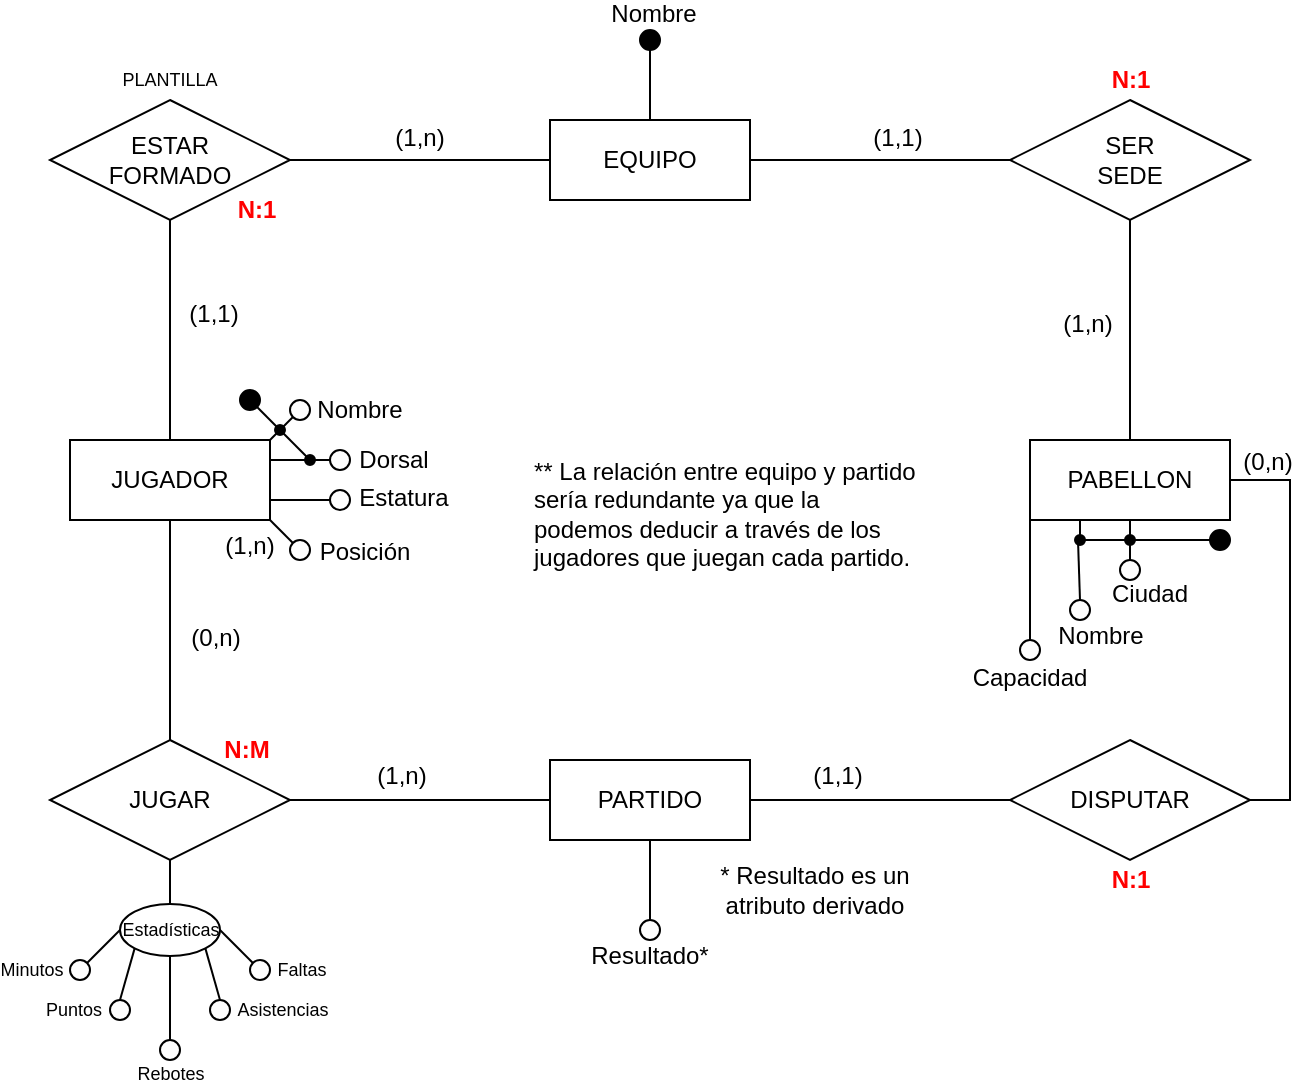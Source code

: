 <mxfile version="24.7.17" pages="2">
  <diagram id="IRjS_Mum45-Qn78JHkpE" name="DIAGRAMA E-R">
    <mxGraphModel dx="794" dy="564" grid="1" gridSize="10" guides="1" tooltips="1" connect="1" arrows="1" fold="1" page="1" pageScale="1" pageWidth="827" pageHeight="1169" math="0" shadow="0">
      <root>
        <mxCell id="0" />
        <mxCell id="1" parent="0" />
        <mxCell id="WYHpssryrQ3IrEPbrYLd-12" style="edgeStyle=orthogonalEdgeStyle;rounded=0;orthogonalLoop=1;jettySize=auto;html=1;exitX=0.5;exitY=1;exitDx=0;exitDy=0;entryX=0.5;entryY=0;entryDx=0;entryDy=0;endArrow=none;endFill=0;" parent="1" source="WYHpssryrQ3IrEPbrYLd-1" target="WYHpssryrQ3IrEPbrYLd-7" edge="1">
          <mxGeometry relative="1" as="geometry" />
        </mxCell>
        <mxCell id="WYHpssryrQ3IrEPbrYLd-43" style="rounded=0;orthogonalLoop=1;jettySize=auto;html=1;exitX=1;exitY=0;exitDx=0;exitDy=0;entryX=0;entryY=1;entryDx=0;entryDy=0;endArrow=none;endFill=0;" parent="1" source="WYHpssryrQ3IrEPbrYLd-1" target="WYHpssryrQ3IrEPbrYLd-41" edge="1">
          <mxGeometry relative="1" as="geometry" />
        </mxCell>
        <mxCell id="WYHpssryrQ3IrEPbrYLd-44" style="edgeStyle=none;rounded=0;orthogonalLoop=1;jettySize=auto;html=1;exitX=1;exitY=1;exitDx=0;exitDy=0;entryX=0;entryY=0;entryDx=0;entryDy=0;endArrow=none;endFill=0;" parent="1" source="WYHpssryrQ3IrEPbrYLd-1" target="WYHpssryrQ3IrEPbrYLd-42" edge="1">
          <mxGeometry relative="1" as="geometry" />
        </mxCell>
        <mxCell id="WYHpssryrQ3IrEPbrYLd-45" style="edgeStyle=none;rounded=0;orthogonalLoop=1;jettySize=auto;html=1;exitX=1;exitY=0.25;exitDx=0;exitDy=0;entryX=0;entryY=0.5;entryDx=0;entryDy=0;endArrow=none;endFill=0;" parent="1" source="WYHpssryrQ3IrEPbrYLd-1" target="WYHpssryrQ3IrEPbrYLd-39" edge="1">
          <mxGeometry relative="1" as="geometry" />
        </mxCell>
        <mxCell id="WYHpssryrQ3IrEPbrYLd-46" style="edgeStyle=none;rounded=0;orthogonalLoop=1;jettySize=auto;html=1;exitX=1;exitY=0.75;exitDx=0;exitDy=0;entryX=0;entryY=0.5;entryDx=0;entryDy=0;endArrow=none;endFill=0;" parent="1" source="WYHpssryrQ3IrEPbrYLd-1" target="WYHpssryrQ3IrEPbrYLd-40" edge="1">
          <mxGeometry relative="1" as="geometry" />
        </mxCell>
        <mxCell id="WYHpssryrQ3IrEPbrYLd-1" value="JUGADOR" style="whiteSpace=wrap;html=1;align=center;" parent="1" vertex="1">
          <mxGeometry x="120" y="360" width="100" height="40" as="geometry" />
        </mxCell>
        <mxCell id="WYHpssryrQ3IrEPbrYLd-9" style="edgeStyle=orthogonalEdgeStyle;rounded=0;orthogonalLoop=1;jettySize=auto;html=1;exitX=1;exitY=0.5;exitDx=0;exitDy=0;entryX=0;entryY=0.5;entryDx=0;entryDy=0;endArrow=none;endFill=0;" parent="1" source="WYHpssryrQ3IrEPbrYLd-2" target="WYHpssryrQ3IrEPbrYLd-5" edge="1">
          <mxGeometry relative="1" as="geometry" />
        </mxCell>
        <mxCell id="WYHpssryrQ3IrEPbrYLd-21" style="rounded=0;orthogonalLoop=1;jettySize=auto;html=1;exitX=0.5;exitY=0;exitDx=0;exitDy=0;entryX=0.5;entryY=1;entryDx=0;entryDy=0;endArrow=none;endFill=0;" parent="1" source="WYHpssryrQ3IrEPbrYLd-2" target="WYHpssryrQ3IrEPbrYLd-20" edge="1">
          <mxGeometry relative="1" as="geometry" />
        </mxCell>
        <mxCell id="WYHpssryrQ3IrEPbrYLd-2" value="EQUIPO" style="whiteSpace=wrap;html=1;align=center;" parent="1" vertex="1">
          <mxGeometry x="360" y="200" width="100" height="40" as="geometry" />
        </mxCell>
        <mxCell id="WYHpssryrQ3IrEPbrYLd-24" style="edgeStyle=orthogonalEdgeStyle;rounded=0;orthogonalLoop=1;jettySize=auto;html=1;exitX=0;exitY=1;exitDx=0;exitDy=0;entryX=0.5;entryY=0;entryDx=0;entryDy=0;endArrow=none;endFill=0;" parent="1" source="WYHpssryrQ3IrEPbrYLd-3" target="WYHpssryrQ3IrEPbrYLd-23" edge="1">
          <mxGeometry relative="1" as="geometry" />
        </mxCell>
        <mxCell id="WYHpssryrQ3IrEPbrYLd-27" style="edgeStyle=orthogonalEdgeStyle;rounded=0;orthogonalLoop=1;jettySize=auto;html=1;exitX=0.25;exitY=1;exitDx=0;exitDy=0;entryX=0.5;entryY=0;entryDx=0;entryDy=0;endArrow=none;endFill=0;startArrow=none;" parent="1" source="WYHpssryrQ3IrEPbrYLd-35" target="WYHpssryrQ3IrEPbrYLd-26" edge="1">
          <mxGeometry relative="1" as="geometry" />
        </mxCell>
        <mxCell id="WYHpssryrQ3IrEPbrYLd-29" style="edgeStyle=orthogonalEdgeStyle;rounded=0;orthogonalLoop=1;jettySize=auto;html=1;exitX=0.5;exitY=1;exitDx=0;exitDy=0;entryX=0.5;entryY=0;entryDx=0;entryDy=0;endArrow=none;endFill=0;" parent="1" source="WYHpssryrQ3IrEPbrYLd-3" target="WYHpssryrQ3IrEPbrYLd-28" edge="1">
          <mxGeometry relative="1" as="geometry" />
        </mxCell>
        <mxCell id="WYHpssryrQ3IrEPbrYLd-3" value="PABELLON" style="whiteSpace=wrap;html=1;align=center;" parent="1" vertex="1">
          <mxGeometry x="600" y="360" width="100" height="40" as="geometry" />
        </mxCell>
        <mxCell id="WYHpssryrQ3IrEPbrYLd-59" style="edgeStyle=none;rounded=0;orthogonalLoop=1;jettySize=auto;html=1;exitX=0.5;exitY=1;exitDx=0;exitDy=0;entryX=0.5;entryY=0;entryDx=0;entryDy=0;endArrow=none;endFill=0;" parent="1" source="WYHpssryrQ3IrEPbrYLd-4" target="WYHpssryrQ3IrEPbrYLd-57" edge="1">
          <mxGeometry relative="1" as="geometry" />
        </mxCell>
        <mxCell id="Fvk5Qw4wSfaVSMRYr25U-2" style="edgeStyle=orthogonalEdgeStyle;rounded=0;orthogonalLoop=1;jettySize=auto;html=1;exitX=1;exitY=0.5;exitDx=0;exitDy=0;entryX=0;entryY=0.5;entryDx=0;entryDy=0;endArrow=none;endFill=0;" edge="1" parent="1" source="WYHpssryrQ3IrEPbrYLd-4" target="Fvk5Qw4wSfaVSMRYr25U-1">
          <mxGeometry relative="1" as="geometry" />
        </mxCell>
        <mxCell id="WYHpssryrQ3IrEPbrYLd-4" value="PARTIDO" style="whiteSpace=wrap;html=1;align=center;" parent="1" vertex="1">
          <mxGeometry x="360" y="520" width="100" height="40" as="geometry" />
        </mxCell>
        <mxCell id="WYHpssryrQ3IrEPbrYLd-10" style="edgeStyle=orthogonalEdgeStyle;rounded=0;orthogonalLoop=1;jettySize=auto;html=1;exitX=0.5;exitY=1;exitDx=0;exitDy=0;entryX=0.5;entryY=0;entryDx=0;entryDy=0;endArrow=none;endFill=0;" parent="1" source="WYHpssryrQ3IrEPbrYLd-5" target="WYHpssryrQ3IrEPbrYLd-3" edge="1">
          <mxGeometry relative="1" as="geometry" />
        </mxCell>
        <mxCell id="WYHpssryrQ3IrEPbrYLd-5" value="SER&lt;br&gt;SEDE" style="shape=rhombus;perimeter=rhombusPerimeter;whiteSpace=wrap;html=1;align=center;" parent="1" vertex="1">
          <mxGeometry x="590" y="190" width="120" height="60" as="geometry" />
        </mxCell>
        <mxCell id="WYHpssryrQ3IrEPbrYLd-8" style="edgeStyle=orthogonalEdgeStyle;rounded=0;orthogonalLoop=1;jettySize=auto;html=1;exitX=1;exitY=0.5;exitDx=0;exitDy=0;entryX=0;entryY=0.5;entryDx=0;entryDy=0;endArrow=none;endFill=0;" parent="1" source="WYHpssryrQ3IrEPbrYLd-6" target="WYHpssryrQ3IrEPbrYLd-2" edge="1">
          <mxGeometry relative="1" as="geometry" />
        </mxCell>
        <mxCell id="WYHpssryrQ3IrEPbrYLd-11" style="edgeStyle=orthogonalEdgeStyle;rounded=0;orthogonalLoop=1;jettySize=auto;html=1;exitX=0.5;exitY=1;exitDx=0;exitDy=0;entryX=0.5;entryY=0;entryDx=0;entryDy=0;endArrow=none;endFill=0;" parent="1" source="WYHpssryrQ3IrEPbrYLd-6" target="WYHpssryrQ3IrEPbrYLd-1" edge="1">
          <mxGeometry relative="1" as="geometry" />
        </mxCell>
        <mxCell id="WYHpssryrQ3IrEPbrYLd-6" value="ESTAR&lt;br&gt;FORMADO" style="shape=rhombus;perimeter=rhombusPerimeter;whiteSpace=wrap;html=1;align=center;" parent="1" vertex="1">
          <mxGeometry x="110" y="190" width="120" height="60" as="geometry" />
        </mxCell>
        <mxCell id="WYHpssryrQ3IrEPbrYLd-13" style="edgeStyle=orthogonalEdgeStyle;rounded=0;orthogonalLoop=1;jettySize=auto;html=1;exitX=1;exitY=0.5;exitDx=0;exitDy=0;entryX=0;entryY=0.5;entryDx=0;entryDy=0;endArrow=none;endFill=0;" parent="1" source="WYHpssryrQ3IrEPbrYLd-7" target="WYHpssryrQ3IrEPbrYLd-4" edge="1">
          <mxGeometry relative="1" as="geometry" />
        </mxCell>
        <mxCell id="WYHpssryrQ3IrEPbrYLd-63" style="edgeStyle=none;rounded=0;orthogonalLoop=1;jettySize=auto;html=1;exitX=0.5;exitY=1;exitDx=0;exitDy=0;entryX=0.5;entryY=0;entryDx=0;entryDy=0;fontSize=9;endArrow=none;endFill=0;" parent="1" source="WYHpssryrQ3IrEPbrYLd-7" target="WYHpssryrQ3IrEPbrYLd-61" edge="1">
          <mxGeometry relative="1" as="geometry" />
        </mxCell>
        <mxCell id="WYHpssryrQ3IrEPbrYLd-7" value="JUGAR" style="shape=rhombus;perimeter=rhombusPerimeter;whiteSpace=wrap;html=1;align=center;" parent="1" vertex="1">
          <mxGeometry x="110" y="510" width="120" height="60" as="geometry" />
        </mxCell>
        <mxCell id="WYHpssryrQ3IrEPbrYLd-14" value="(1,n)" style="text;html=1;strokeColor=none;fillColor=none;align=center;verticalAlign=middle;whiteSpace=wrap;rounded=0;" parent="1" vertex="1">
          <mxGeometry x="614" y="297" width="30" height="10" as="geometry" />
        </mxCell>
        <mxCell id="WYHpssryrQ3IrEPbrYLd-15" value="(1,1)" style="text;html=1;strokeColor=none;fillColor=none;align=center;verticalAlign=middle;whiteSpace=wrap;rounded=0;" parent="1" vertex="1">
          <mxGeometry x="519" y="204" width="30" height="10" as="geometry" />
        </mxCell>
        <mxCell id="WYHpssryrQ3IrEPbrYLd-16" value="(1,n)" style="text;html=1;strokeColor=none;fillColor=none;align=center;verticalAlign=middle;whiteSpace=wrap;rounded=0;" parent="1" vertex="1">
          <mxGeometry x="280" y="204" width="30" height="10" as="geometry" />
        </mxCell>
        <mxCell id="WYHpssryrQ3IrEPbrYLd-17" value="(1,1)" style="text;html=1;strokeColor=none;fillColor=none;align=center;verticalAlign=middle;whiteSpace=wrap;rounded=0;" parent="1" vertex="1">
          <mxGeometry x="177" y="292" width="30" height="10" as="geometry" />
        </mxCell>
        <mxCell id="WYHpssryrQ3IrEPbrYLd-18" value="(0,n)" style="text;html=1;strokeColor=none;fillColor=none;align=center;verticalAlign=middle;whiteSpace=wrap;rounded=0;" parent="1" vertex="1">
          <mxGeometry x="178" y="454" width="30" height="10" as="geometry" />
        </mxCell>
        <mxCell id="WYHpssryrQ3IrEPbrYLd-19" value="(1,n)" style="text;html=1;strokeColor=none;fillColor=none;align=center;verticalAlign=middle;whiteSpace=wrap;rounded=0;" parent="1" vertex="1">
          <mxGeometry x="271" y="523" width="30" height="10" as="geometry" />
        </mxCell>
        <mxCell id="WYHpssryrQ3IrEPbrYLd-20" value="" style="ellipse;whiteSpace=wrap;html=1;aspect=fixed;fillColor=#000000;" parent="1" vertex="1">
          <mxGeometry x="405" y="155" width="10" height="10" as="geometry" />
        </mxCell>
        <mxCell id="WYHpssryrQ3IrEPbrYLd-22" value="Nombre" style="text;html=1;strokeColor=none;fillColor=none;align=center;verticalAlign=middle;whiteSpace=wrap;rounded=0;" parent="1" vertex="1">
          <mxGeometry x="387" y="142" width="50" height="10" as="geometry" />
        </mxCell>
        <mxCell id="WYHpssryrQ3IrEPbrYLd-23" value="" style="ellipse;whiteSpace=wrap;html=1;aspect=fixed;" parent="1" vertex="1">
          <mxGeometry x="595" y="460" width="10" height="10" as="geometry" />
        </mxCell>
        <mxCell id="WYHpssryrQ3IrEPbrYLd-25" value="Capacidad" style="text;html=1;strokeColor=none;fillColor=none;align=center;verticalAlign=middle;whiteSpace=wrap;rounded=0;" parent="1" vertex="1">
          <mxGeometry x="570" y="474" width="60" height="10" as="geometry" />
        </mxCell>
        <mxCell id="WYHpssryrQ3IrEPbrYLd-26" value="" style="ellipse;whiteSpace=wrap;html=1;aspect=fixed;" parent="1" vertex="1">
          <mxGeometry x="620" y="440" width="10" height="10" as="geometry" />
        </mxCell>
        <mxCell id="WYHpssryrQ3IrEPbrYLd-28" value="" style="ellipse;whiteSpace=wrap;html=1;aspect=fixed;" parent="1" vertex="1">
          <mxGeometry x="645" y="420" width="10" height="10" as="geometry" />
        </mxCell>
        <mxCell id="WYHpssryrQ3IrEPbrYLd-30" value="Nombre" style="text;html=1;strokeColor=none;fillColor=none;align=center;verticalAlign=middle;whiteSpace=wrap;rounded=0;" parent="1" vertex="1">
          <mxGeometry x="613" y="450" width="45" height="16" as="geometry" />
        </mxCell>
        <mxCell id="WYHpssryrQ3IrEPbrYLd-31" value="Ciudad" style="text;html=1;strokeColor=none;fillColor=none;align=center;verticalAlign=middle;whiteSpace=wrap;rounded=0;" parent="1" vertex="1">
          <mxGeometry x="640" y="432" width="40" height="10" as="geometry" />
        </mxCell>
        <mxCell id="WYHpssryrQ3IrEPbrYLd-34" style="edgeStyle=orthogonalEdgeStyle;rounded=0;orthogonalLoop=1;jettySize=auto;html=1;exitX=0;exitY=0.5;exitDx=0;exitDy=0;endArrow=none;endFill=0;startArrow=none;" parent="1" source="WYHpssryrQ3IrEPbrYLd-37" edge="1">
          <mxGeometry relative="1" as="geometry">
            <mxPoint x="625.087" y="410" as="targetPoint" />
          </mxGeometry>
        </mxCell>
        <mxCell id="WYHpssryrQ3IrEPbrYLd-32" value="" style="ellipse;whiteSpace=wrap;html=1;aspect=fixed;fillColor=#000000;" parent="1" vertex="1">
          <mxGeometry x="690" y="405" width="10" height="10" as="geometry" />
        </mxCell>
        <mxCell id="WYHpssryrQ3IrEPbrYLd-35" value="" style="ellipse;whiteSpace=wrap;html=1;aspect=fixed;fillColor=#000000;" parent="1" vertex="1">
          <mxGeometry x="622.5" y="407.5" width="5" height="5" as="geometry" />
        </mxCell>
        <mxCell id="WYHpssryrQ3IrEPbrYLd-36" value="" style="edgeStyle=orthogonalEdgeStyle;rounded=0;orthogonalLoop=1;jettySize=auto;html=1;exitX=0.25;exitY=1;exitDx=0;exitDy=0;entryX=0.5;entryY=0;entryDx=0;entryDy=0;endArrow=none;endFill=0;" parent="1" source="WYHpssryrQ3IrEPbrYLd-3" target="WYHpssryrQ3IrEPbrYLd-35" edge="1">
          <mxGeometry relative="1" as="geometry">
            <mxPoint x="625" y="400" as="sourcePoint" />
            <mxPoint x="625" y="440" as="targetPoint" />
          </mxGeometry>
        </mxCell>
        <mxCell id="WYHpssryrQ3IrEPbrYLd-37" value="" style="ellipse;whiteSpace=wrap;html=1;aspect=fixed;fillColor=#000000;" parent="1" vertex="1">
          <mxGeometry x="647.5" y="407.5" width="5" height="5" as="geometry" />
        </mxCell>
        <mxCell id="WYHpssryrQ3IrEPbrYLd-38" value="" style="edgeStyle=orthogonalEdgeStyle;rounded=0;orthogonalLoop=1;jettySize=auto;html=1;exitX=0;exitY=0.5;exitDx=0;exitDy=0;endArrow=none;endFill=0;" parent="1" source="WYHpssryrQ3IrEPbrYLd-32" target="WYHpssryrQ3IrEPbrYLd-37" edge="1">
          <mxGeometry relative="1" as="geometry">
            <mxPoint x="625.087" y="410" as="targetPoint" />
            <mxPoint x="690.0" y="410" as="sourcePoint" />
          </mxGeometry>
        </mxCell>
        <mxCell id="WYHpssryrQ3IrEPbrYLd-39" value="" style="ellipse;whiteSpace=wrap;html=1;aspect=fixed;" parent="1" vertex="1">
          <mxGeometry x="250" y="365" width="10" height="10" as="geometry" />
        </mxCell>
        <mxCell id="WYHpssryrQ3IrEPbrYLd-40" value="" style="ellipse;whiteSpace=wrap;html=1;aspect=fixed;" parent="1" vertex="1">
          <mxGeometry x="250" y="385" width="10" height="10" as="geometry" />
        </mxCell>
        <mxCell id="WYHpssryrQ3IrEPbrYLd-41" value="" style="ellipse;whiteSpace=wrap;html=1;aspect=fixed;" parent="1" vertex="1">
          <mxGeometry x="230" y="340" width="10" height="10" as="geometry" />
        </mxCell>
        <mxCell id="WYHpssryrQ3IrEPbrYLd-42" value="" style="ellipse;whiteSpace=wrap;html=1;aspect=fixed;" parent="1" vertex="1">
          <mxGeometry x="230" y="410" width="10" height="10" as="geometry" />
        </mxCell>
        <mxCell id="WYHpssryrQ3IrEPbrYLd-47" value="Nombre" style="text;html=1;strokeColor=none;fillColor=none;align=center;verticalAlign=middle;whiteSpace=wrap;rounded=0;" parent="1" vertex="1">
          <mxGeometry x="240" y="340" width="50" height="10" as="geometry" />
        </mxCell>
        <mxCell id="WYHpssryrQ3IrEPbrYLd-48" value="Dorsal" style="text;html=1;strokeColor=none;fillColor=none;align=center;verticalAlign=middle;whiteSpace=wrap;rounded=0;" parent="1" vertex="1">
          <mxGeometry x="262" y="365" width="40" height="10" as="geometry" />
        </mxCell>
        <mxCell id="WYHpssryrQ3IrEPbrYLd-49" value="Estatura" style="text;html=1;strokeColor=none;fillColor=none;align=center;verticalAlign=middle;whiteSpace=wrap;rounded=0;" parent="1" vertex="1">
          <mxGeometry x="262" y="385" width="50" height="8" as="geometry" />
        </mxCell>
        <mxCell id="WYHpssryrQ3IrEPbrYLd-50" value="Posición" style="text;html=1;strokeColor=none;fillColor=none;align=center;verticalAlign=middle;whiteSpace=wrap;rounded=0;" parent="1" vertex="1">
          <mxGeometry x="240" y="412.5" width="55" height="7" as="geometry" />
        </mxCell>
        <mxCell id="WYHpssryrQ3IrEPbrYLd-52" style="edgeStyle=none;rounded=0;orthogonalLoop=1;jettySize=auto;html=1;exitX=1;exitY=1;exitDx=0;exitDy=0;endArrow=none;endFill=0;startArrow=none;" parent="1" source="WYHpssryrQ3IrEPbrYLd-53" target="WYHpssryrQ3IrEPbrYLd-55" edge="1">
          <mxGeometry relative="1" as="geometry">
            <mxPoint x="240" y="370" as="targetPoint" />
          </mxGeometry>
        </mxCell>
        <mxCell id="WYHpssryrQ3IrEPbrYLd-51" value="" style="ellipse;whiteSpace=wrap;html=1;aspect=fixed;fillColor=#000000;" parent="1" vertex="1">
          <mxGeometry x="205" y="335" width="10" height="10" as="geometry" />
        </mxCell>
        <mxCell id="WYHpssryrQ3IrEPbrYLd-53" value="" style="ellipse;whiteSpace=wrap;html=1;aspect=fixed;fillColor=#000000;" parent="1" vertex="1">
          <mxGeometry x="222.5" y="352.5" width="5" height="5" as="geometry" />
        </mxCell>
        <mxCell id="WYHpssryrQ3IrEPbrYLd-54" value="" style="edgeStyle=none;rounded=0;orthogonalLoop=1;jettySize=auto;html=1;exitX=1;exitY=1;exitDx=0;exitDy=0;endArrow=none;endFill=0;" parent="1" source="WYHpssryrQ3IrEPbrYLd-51" target="WYHpssryrQ3IrEPbrYLd-53" edge="1">
          <mxGeometry relative="1" as="geometry">
            <mxPoint x="240" y="370" as="targetPoint" />
            <mxPoint x="213.536" y="343.536" as="sourcePoint" />
          </mxGeometry>
        </mxCell>
        <mxCell id="WYHpssryrQ3IrEPbrYLd-55" value="" style="ellipse;whiteSpace=wrap;html=1;aspect=fixed;fillColor=#000000;" parent="1" vertex="1">
          <mxGeometry x="237.5" y="367.5" width="5" height="5" as="geometry" />
        </mxCell>
        <mxCell id="WYHpssryrQ3IrEPbrYLd-56" value="(1,n)" style="text;html=1;strokeColor=none;fillColor=none;align=center;verticalAlign=middle;whiteSpace=wrap;rounded=0;" parent="1" vertex="1">
          <mxGeometry x="195" y="408" width="30" height="10" as="geometry" />
        </mxCell>
        <mxCell id="WYHpssryrQ3IrEPbrYLd-57" value="" style="ellipse;whiteSpace=wrap;html=1;aspect=fixed;" parent="1" vertex="1">
          <mxGeometry x="405" y="600" width="10" height="10" as="geometry" />
        </mxCell>
        <mxCell id="WYHpssryrQ3IrEPbrYLd-60" value="Resultado*" style="text;html=1;strokeColor=none;fillColor=none;align=center;verticalAlign=middle;whiteSpace=wrap;rounded=0;" parent="1" vertex="1">
          <mxGeometry x="380" y="613" width="60" height="10" as="geometry" />
        </mxCell>
        <mxCell id="WYHpssryrQ3IrEPbrYLd-69" style="edgeStyle=none;rounded=0;orthogonalLoop=1;jettySize=auto;html=1;exitX=0.5;exitY=1;exitDx=0;exitDy=0;entryX=0.5;entryY=0;entryDx=0;entryDy=0;fontSize=9;endArrow=none;endFill=0;" parent="1" source="WYHpssryrQ3IrEPbrYLd-61" target="WYHpssryrQ3IrEPbrYLd-64" edge="1">
          <mxGeometry relative="1" as="geometry" />
        </mxCell>
        <mxCell id="WYHpssryrQ3IrEPbrYLd-70" style="edgeStyle=none;rounded=0;orthogonalLoop=1;jettySize=auto;html=1;exitX=0;exitY=1;exitDx=0;exitDy=0;entryX=0.5;entryY=0;entryDx=0;entryDy=0;fontSize=9;endArrow=none;endFill=0;" parent="1" source="WYHpssryrQ3IrEPbrYLd-61" target="WYHpssryrQ3IrEPbrYLd-66" edge="1">
          <mxGeometry relative="1" as="geometry" />
        </mxCell>
        <mxCell id="WYHpssryrQ3IrEPbrYLd-71" style="edgeStyle=none;rounded=0;orthogonalLoop=1;jettySize=auto;html=1;exitX=1;exitY=1;exitDx=0;exitDy=0;entryX=0.5;entryY=0;entryDx=0;entryDy=0;fontSize=9;endArrow=none;endFill=0;" parent="1" source="WYHpssryrQ3IrEPbrYLd-61" target="WYHpssryrQ3IrEPbrYLd-65" edge="1">
          <mxGeometry relative="1" as="geometry" />
        </mxCell>
        <mxCell id="WYHpssryrQ3IrEPbrYLd-75" style="edgeStyle=none;rounded=0;orthogonalLoop=1;jettySize=auto;html=1;exitX=1;exitY=0.5;exitDx=0;exitDy=0;entryX=0;entryY=0;entryDx=0;entryDy=0;fontSize=9;endArrow=none;endFill=0;" parent="1" source="WYHpssryrQ3IrEPbrYLd-61" target="WYHpssryrQ3IrEPbrYLd-67" edge="1">
          <mxGeometry relative="1" as="geometry" />
        </mxCell>
        <mxCell id="WYHpssryrQ3IrEPbrYLd-81" style="edgeStyle=none;rounded=0;orthogonalLoop=1;jettySize=auto;html=1;exitX=0;exitY=0.5;exitDx=0;exitDy=0;entryX=1;entryY=0;entryDx=0;entryDy=0;fontSize=9;endArrow=none;endFill=0;" parent="1" source="WYHpssryrQ3IrEPbrYLd-61" target="WYHpssryrQ3IrEPbrYLd-68" edge="1">
          <mxGeometry relative="1" as="geometry" />
        </mxCell>
        <mxCell id="WYHpssryrQ3IrEPbrYLd-61" value="" style="ellipse;whiteSpace=wrap;html=1;" parent="1" vertex="1">
          <mxGeometry x="145" y="592" width="50" height="26" as="geometry" />
        </mxCell>
        <mxCell id="WYHpssryrQ3IrEPbrYLd-62" value="Estadísticas" style="text;html=1;strokeColor=none;fillColor=none;align=center;verticalAlign=middle;whiteSpace=wrap;rounded=0;fontSize=9;" parent="1" vertex="1">
          <mxGeometry x="147.5" y="600" width="45" height="10" as="geometry" />
        </mxCell>
        <mxCell id="WYHpssryrQ3IrEPbrYLd-64" value="" style="ellipse;whiteSpace=wrap;html=1;aspect=fixed;fontSize=9;" parent="1" vertex="1">
          <mxGeometry x="165" y="660" width="10" height="10" as="geometry" />
        </mxCell>
        <mxCell id="WYHpssryrQ3IrEPbrYLd-65" value="" style="ellipse;whiteSpace=wrap;html=1;aspect=fixed;fontSize=9;" parent="1" vertex="1">
          <mxGeometry x="190" y="640" width="10" height="10" as="geometry" />
        </mxCell>
        <mxCell id="WYHpssryrQ3IrEPbrYLd-66" value="" style="ellipse;whiteSpace=wrap;html=1;aspect=fixed;fontSize=9;" parent="1" vertex="1">
          <mxGeometry x="140" y="640" width="10" height="10" as="geometry" />
        </mxCell>
        <mxCell id="WYHpssryrQ3IrEPbrYLd-67" value="" style="ellipse;whiteSpace=wrap;html=1;aspect=fixed;fontSize=9;" parent="1" vertex="1">
          <mxGeometry x="210" y="620" width="10" height="10" as="geometry" />
        </mxCell>
        <mxCell id="WYHpssryrQ3IrEPbrYLd-68" value="" style="ellipse;whiteSpace=wrap;html=1;aspect=fixed;fontSize=9;" parent="1" vertex="1">
          <mxGeometry x="120" y="620" width="10" height="10" as="geometry" />
        </mxCell>
        <mxCell id="WYHpssryrQ3IrEPbrYLd-76" value="Minutos" style="text;html=1;strokeColor=none;fillColor=none;align=center;verticalAlign=middle;whiteSpace=wrap;rounded=0;fontSize=9;" parent="1" vertex="1">
          <mxGeometry x="86" y="620" width="30" height="10" as="geometry" />
        </mxCell>
        <mxCell id="WYHpssryrQ3IrEPbrYLd-77" value="Puntos" style="text;html=1;strokeColor=none;fillColor=none;align=center;verticalAlign=middle;whiteSpace=wrap;rounded=0;fontSize=9;" parent="1" vertex="1">
          <mxGeometry x="107" y="640" width="30" height="10" as="geometry" />
        </mxCell>
        <mxCell id="WYHpssryrQ3IrEPbrYLd-78" value="Rebotes" style="text;html=1;strokeColor=none;fillColor=none;align=center;verticalAlign=middle;whiteSpace=wrap;rounded=0;fontSize=9;" parent="1" vertex="1">
          <mxGeometry x="152.5" y="672" width="35" height="10" as="geometry" />
        </mxCell>
        <mxCell id="WYHpssryrQ3IrEPbrYLd-79" value="Asistencias" style="text;html=1;strokeColor=none;fillColor=none;align=center;verticalAlign=middle;whiteSpace=wrap;rounded=0;fontSize=9;" parent="1" vertex="1">
          <mxGeometry x="200" y="641" width="53" height="8" as="geometry" />
        </mxCell>
        <mxCell id="WYHpssryrQ3IrEPbrYLd-80" value="Faltas" style="text;html=1;strokeColor=none;fillColor=none;align=center;verticalAlign=middle;whiteSpace=wrap;rounded=0;fontSize=9;" parent="1" vertex="1">
          <mxGeometry x="221" y="620" width="30" height="10" as="geometry" />
        </mxCell>
        <mxCell id="WYHpssryrQ3IrEPbrYLd-82" value="PLANTILLA" style="text;html=1;strokeColor=none;fillColor=none;align=center;verticalAlign=middle;whiteSpace=wrap;rounded=0;fontSize=9;" parent="1" vertex="1">
          <mxGeometry x="140" y="175" width="60" height="10" as="geometry" />
        </mxCell>
        <mxCell id="zdLdxXRoiNXXk5OTOb_9-3" value="&lt;b&gt;&lt;font color=&quot;#ff0000&quot;&gt;N:1&lt;/font&gt;&lt;/b&gt;" style="text;html=1;strokeColor=none;fillColor=none;align=center;verticalAlign=middle;whiteSpace=wrap;rounded=0;" parent="1" vertex="1">
          <mxGeometry x="636.75" y="175" width="26.5" height="10" as="geometry" />
        </mxCell>
        <mxCell id="zdLdxXRoiNXXk5OTOb_9-5" value="&lt;b&gt;&lt;font color=&quot;#ff0000&quot;&gt;N:1&lt;/font&gt;&lt;/b&gt;" style="text;html=1;strokeColor=none;fillColor=none;align=center;verticalAlign=middle;whiteSpace=wrap;rounded=0;" parent="1" vertex="1">
          <mxGeometry x="200" y="240" width="26.5" height="10" as="geometry" />
        </mxCell>
        <mxCell id="zdLdxXRoiNXXk5OTOb_9-6" value="&lt;b&gt;&lt;font color=&quot;#ff0000&quot;&gt;N:M&lt;/font&gt;&lt;/b&gt;" style="text;html=1;strokeColor=none;fillColor=none;align=center;verticalAlign=middle;whiteSpace=wrap;rounded=0;" parent="1" vertex="1">
          <mxGeometry x="195" y="510" width="26.5" height="10" as="geometry" />
        </mxCell>
        <mxCell id="KExs1tTAxRdCBw5BiNWN-1" value="* Resultado es un atributo derivado" style="text;html=1;strokeColor=none;fillColor=none;align=center;verticalAlign=middle;whiteSpace=wrap;rounded=0;" parent="1" vertex="1">
          <mxGeometry x="437" y="570" width="111" height="30" as="geometry" />
        </mxCell>
        <mxCell id="KExs1tTAxRdCBw5BiNWN-2" value="** La relación entre equipo y partido sería redundante ya que la podemos deducir a través de los jugadores que juegan cada partido." style="text;html=1;strokeColor=none;fillColor=none;align=left;verticalAlign=middle;whiteSpace=wrap;rounded=0;" parent="1" vertex="1">
          <mxGeometry x="350" y="365" width="195" height="63" as="geometry" />
        </mxCell>
        <mxCell id="Fvk5Qw4wSfaVSMRYr25U-3" style="edgeStyle=orthogonalEdgeStyle;rounded=0;orthogonalLoop=1;jettySize=auto;html=1;exitX=1;exitY=0.5;exitDx=0;exitDy=0;entryX=1;entryY=0.5;entryDx=0;entryDy=0;endArrow=none;endFill=0;" edge="1" parent="1" source="Fvk5Qw4wSfaVSMRYr25U-1" target="WYHpssryrQ3IrEPbrYLd-3">
          <mxGeometry relative="1" as="geometry" />
        </mxCell>
        <mxCell id="Fvk5Qw4wSfaVSMRYr25U-1" value="DISPUTAR" style="shape=rhombus;perimeter=rhombusPerimeter;whiteSpace=wrap;html=1;align=center;" vertex="1" parent="1">
          <mxGeometry x="590" y="510" width="120" height="60" as="geometry" />
        </mxCell>
        <mxCell id="Fvk5Qw4wSfaVSMRYr25U-4" value="(1,1)" style="text;html=1;strokeColor=none;fillColor=none;align=center;verticalAlign=middle;whiteSpace=wrap;rounded=0;" vertex="1" parent="1">
          <mxGeometry x="489" y="523" width="30" height="10" as="geometry" />
        </mxCell>
        <mxCell id="Fvk5Qw4wSfaVSMRYr25U-9" value="(0,n)" style="text;html=1;strokeColor=none;fillColor=none;align=center;verticalAlign=middle;whiteSpace=wrap;rounded=0;" vertex="1" parent="1">
          <mxGeometry x="704" y="364" width="30" height="13" as="geometry" />
        </mxCell>
        <mxCell id="FNqxOqNy-n7OaQk9vS11-1" value="&lt;b&gt;&lt;font color=&quot;#ff0000&quot;&gt;N:1&lt;/font&gt;&lt;/b&gt;" style="text;html=1;strokeColor=none;fillColor=none;align=center;verticalAlign=middle;whiteSpace=wrap;rounded=0;" vertex="1" parent="1">
          <mxGeometry x="636.75" y="575" width="26.5" height="10" as="geometry" />
        </mxCell>
      </root>
    </mxGraphModel>
  </diagram>
  <diagram id="X4smsZOSUXM0_JnSRFOQ" name="DIAGRAMA LÓGICO">
    <mxGraphModel dx="934" dy="664" grid="1" gridSize="10" guides="1" tooltips="1" connect="1" arrows="1" fold="1" page="1" pageScale="1" pageWidth="827" pageHeight="1169" math="0" shadow="0">
      <root>
        <mxCell id="3vT56OYeJFOmMg1Qn36p-0" />
        <mxCell id="3vT56OYeJFOmMg1Qn36p-1" parent="3vT56OYeJFOmMg1Qn36p-0" />
        <mxCell id="LlK-PFAm49mic7ZKYAwm-0" value="EQUIPOS" style="shape=table;startSize=30;container=1;collapsible=1;childLayout=tableLayout;fixedRows=1;rowLines=0;fontStyle=1;align=center;resizeLast=1;" parent="3vT56OYeJFOmMg1Qn36p-1" vertex="1">
          <mxGeometry x="80" y="160" width="180" height="100" as="geometry" />
        </mxCell>
        <mxCell id="LlK-PFAm49mic7ZKYAwm-1" value="" style="shape=tableRow;horizontal=0;startSize=0;swimlaneHead=0;swimlaneBody=0;fillColor=none;collapsible=0;dropTarget=0;points=[[0,0.5],[1,0.5]];portConstraint=eastwest;top=0;left=0;right=0;bottom=0;" parent="LlK-PFAm49mic7ZKYAwm-0" vertex="1">
          <mxGeometry y="30" width="180" height="30" as="geometry" />
        </mxCell>
        <mxCell id="LlK-PFAm49mic7ZKYAwm-2" value="PK" style="shape=partialRectangle;connectable=0;fillColor=none;top=0;left=0;bottom=0;right=0;fontStyle=1;overflow=hidden;" parent="LlK-PFAm49mic7ZKYAwm-1" vertex="1">
          <mxGeometry width="30" height="30" as="geometry">
            <mxRectangle width="30" height="30" as="alternateBounds" />
          </mxGeometry>
        </mxCell>
        <mxCell id="LlK-PFAm49mic7ZKYAwm-3" value="NOMBRE_EQUIPO" style="shape=partialRectangle;connectable=0;fillColor=none;top=0;left=0;bottom=0;right=0;align=left;spacingLeft=6;fontStyle=5;overflow=hidden;" parent="LlK-PFAm49mic7ZKYAwm-1" vertex="1">
          <mxGeometry x="30" width="150" height="30" as="geometry">
            <mxRectangle width="150" height="30" as="alternateBounds" />
          </mxGeometry>
        </mxCell>
        <mxCell id="LlK-PFAm49mic7ZKYAwm-4" value="" style="shape=tableRow;horizontal=0;startSize=0;swimlaneHead=0;swimlaneBody=0;fillColor=none;collapsible=0;dropTarget=0;points=[[0,0.5],[1,0.5]];portConstraint=eastwest;top=0;left=0;right=0;bottom=1;" parent="LlK-PFAm49mic7ZKYAwm-0" vertex="1">
          <mxGeometry y="60" width="180" height="30" as="geometry" />
        </mxCell>
        <mxCell id="LlK-PFAm49mic7ZKYAwm-5" value="FK" style="shape=partialRectangle;connectable=0;fillColor=none;top=0;left=0;bottom=0;right=0;fontStyle=1;overflow=hidden;" parent="LlK-PFAm49mic7ZKYAwm-4" vertex="1">
          <mxGeometry width="30" height="30" as="geometry">
            <mxRectangle width="30" height="30" as="alternateBounds" />
          </mxGeometry>
        </mxCell>
        <mxCell id="LlK-PFAm49mic7ZKYAwm-6" value="ID_PABELLON" style="shape=partialRectangle;connectable=0;fillColor=none;top=0;left=0;bottom=0;right=0;align=left;spacingLeft=6;fontStyle=5;overflow=hidden;" parent="LlK-PFAm49mic7ZKYAwm-4" vertex="1">
          <mxGeometry x="30" width="150" height="30" as="geometry">
            <mxRectangle width="150" height="30" as="alternateBounds" />
          </mxGeometry>
        </mxCell>
        <mxCell id="LlK-PFAm49mic7ZKYAwm-13" value="PABELLONES" style="shape=table;startSize=30;container=1;collapsible=1;childLayout=tableLayout;fixedRows=1;rowLines=0;fontStyle=1;align=center;resizeLast=1;" parent="3vT56OYeJFOmMg1Qn36p-1" vertex="1">
          <mxGeometry x="580" y="160" width="180" height="160" as="geometry" />
        </mxCell>
        <mxCell id="LlK-PFAm49mic7ZKYAwm-14" value="" style="shape=tableRow;horizontal=0;startSize=0;swimlaneHead=0;swimlaneBody=0;fillColor=none;collapsible=0;dropTarget=0;points=[[0,0.5],[1,0.5]];portConstraint=eastwest;top=0;left=0;right=0;bottom=1;" parent="LlK-PFAm49mic7ZKYAwm-13" vertex="1">
          <mxGeometry y="30" width="180" height="30" as="geometry" />
        </mxCell>
        <mxCell id="LlK-PFAm49mic7ZKYAwm-15" value="PK" style="shape=partialRectangle;connectable=0;fillColor=none;top=0;left=0;bottom=0;right=0;fontStyle=1;overflow=hidden;" parent="LlK-PFAm49mic7ZKYAwm-14" vertex="1">
          <mxGeometry width="30" height="30" as="geometry">
            <mxRectangle width="30" height="30" as="alternateBounds" />
          </mxGeometry>
        </mxCell>
        <mxCell id="LlK-PFAm49mic7ZKYAwm-16" value="ID_PABELLON" style="shape=partialRectangle;connectable=0;fillColor=none;top=0;left=0;bottom=0;right=0;align=left;spacingLeft=6;fontStyle=5;overflow=hidden;" parent="LlK-PFAm49mic7ZKYAwm-14" vertex="1">
          <mxGeometry x="30" width="150" height="30" as="geometry">
            <mxRectangle width="150" height="30" as="alternateBounds" />
          </mxGeometry>
        </mxCell>
        <mxCell id="LlK-PFAm49mic7ZKYAwm-17" value="" style="shape=tableRow;horizontal=0;startSize=0;swimlaneHead=0;swimlaneBody=0;fillColor=none;collapsible=0;dropTarget=0;points=[[0,0.5],[1,0.5]];portConstraint=eastwest;top=0;left=0;right=0;bottom=0;" parent="LlK-PFAm49mic7ZKYAwm-13" vertex="1">
          <mxGeometry y="60" width="180" height="30" as="geometry" />
        </mxCell>
        <mxCell id="LlK-PFAm49mic7ZKYAwm-18" value="" style="shape=partialRectangle;connectable=0;fillColor=none;top=0;left=0;bottom=0;right=0;editable=1;overflow=hidden;" parent="LlK-PFAm49mic7ZKYAwm-17" vertex="1">
          <mxGeometry width="30" height="30" as="geometry">
            <mxRectangle width="30" height="30" as="alternateBounds" />
          </mxGeometry>
        </mxCell>
        <mxCell id="LlK-PFAm49mic7ZKYAwm-19" value="NOMBRE" style="shape=partialRectangle;connectable=0;fillColor=none;top=0;left=0;bottom=0;right=0;align=left;spacingLeft=6;overflow=hidden;" parent="LlK-PFAm49mic7ZKYAwm-17" vertex="1">
          <mxGeometry x="30" width="150" height="30" as="geometry">
            <mxRectangle width="150" height="30" as="alternateBounds" />
          </mxGeometry>
        </mxCell>
        <mxCell id="LlK-PFAm49mic7ZKYAwm-20" value="" style="shape=tableRow;horizontal=0;startSize=0;swimlaneHead=0;swimlaneBody=0;fillColor=none;collapsible=0;dropTarget=0;points=[[0,0.5],[1,0.5]];portConstraint=eastwest;top=0;left=0;right=0;bottom=0;" parent="LlK-PFAm49mic7ZKYAwm-13" vertex="1">
          <mxGeometry y="90" width="180" height="30" as="geometry" />
        </mxCell>
        <mxCell id="LlK-PFAm49mic7ZKYAwm-21" value="" style="shape=partialRectangle;connectable=0;fillColor=none;top=0;left=0;bottom=0;right=0;editable=1;overflow=hidden;" parent="LlK-PFAm49mic7ZKYAwm-20" vertex="1">
          <mxGeometry width="30" height="30" as="geometry">
            <mxRectangle width="30" height="30" as="alternateBounds" />
          </mxGeometry>
        </mxCell>
        <mxCell id="LlK-PFAm49mic7ZKYAwm-22" value="CIUDAD *" style="shape=partialRectangle;connectable=0;fillColor=none;top=0;left=0;bottom=0;right=0;align=left;spacingLeft=6;overflow=hidden;" parent="LlK-PFAm49mic7ZKYAwm-20" vertex="1">
          <mxGeometry x="30" width="150" height="30" as="geometry">
            <mxRectangle width="150" height="30" as="alternateBounds" />
          </mxGeometry>
        </mxCell>
        <mxCell id="LlK-PFAm49mic7ZKYAwm-23" value="" style="shape=tableRow;horizontal=0;startSize=0;swimlaneHead=0;swimlaneBody=0;fillColor=none;collapsible=0;dropTarget=0;points=[[0,0.5],[1,0.5]];portConstraint=eastwest;top=0;left=0;right=0;bottom=0;" parent="LlK-PFAm49mic7ZKYAwm-13" vertex="1">
          <mxGeometry y="120" width="180" height="30" as="geometry" />
        </mxCell>
        <mxCell id="LlK-PFAm49mic7ZKYAwm-24" value="" style="shape=partialRectangle;connectable=0;fillColor=none;top=0;left=0;bottom=0;right=0;editable=1;overflow=hidden;" parent="LlK-PFAm49mic7ZKYAwm-23" vertex="1">
          <mxGeometry width="30" height="30" as="geometry">
            <mxRectangle width="30" height="30" as="alternateBounds" />
          </mxGeometry>
        </mxCell>
        <mxCell id="LlK-PFAm49mic7ZKYAwm-25" value="CAPACIDAD" style="shape=partialRectangle;connectable=0;fillColor=none;top=0;left=0;bottom=0;right=0;align=left;spacingLeft=6;overflow=hidden;" parent="LlK-PFAm49mic7ZKYAwm-23" vertex="1">
          <mxGeometry x="30" width="150" height="30" as="geometry">
            <mxRectangle width="150" height="30" as="alternateBounds" />
          </mxGeometry>
        </mxCell>
        <mxCell id="fJ4GHWnHUFuhu5mpYdJX-0" value="JUGADORES" style="shape=table;startSize=30;container=1;collapsible=1;childLayout=tableLayout;fixedRows=1;rowLines=0;fontStyle=1;align=center;resizeLast=1;" parent="3vT56OYeJFOmMg1Qn36p-1" vertex="1">
          <mxGeometry x="80" y="387" width="180" height="190" as="geometry" />
        </mxCell>
        <mxCell id="fJ4GHWnHUFuhu5mpYdJX-1" value="" style="shape=tableRow;horizontal=0;startSize=0;swimlaneHead=0;swimlaneBody=0;fillColor=none;collapsible=0;dropTarget=0;points=[[0,0.5],[1,0.5]];portConstraint=eastwest;top=0;left=0;right=0;bottom=0;" parent="fJ4GHWnHUFuhu5mpYdJX-0" vertex="1">
          <mxGeometry y="30" width="180" height="30" as="geometry" />
        </mxCell>
        <mxCell id="fJ4GHWnHUFuhu5mpYdJX-2" value="PK" style="shape=partialRectangle;connectable=0;fillColor=none;top=0;left=0;bottom=0;right=0;fontStyle=1;overflow=hidden;" parent="fJ4GHWnHUFuhu5mpYdJX-1" vertex="1">
          <mxGeometry width="30" height="30" as="geometry">
            <mxRectangle width="30" height="30" as="alternateBounds" />
          </mxGeometry>
        </mxCell>
        <mxCell id="fJ4GHWnHUFuhu5mpYdJX-3" value="ID_JUGADOR" style="shape=partialRectangle;connectable=0;fillColor=none;top=0;left=0;bottom=0;right=0;align=left;spacingLeft=6;fontStyle=5;overflow=hidden;" parent="fJ4GHWnHUFuhu5mpYdJX-1" vertex="1">
          <mxGeometry x="30" width="150" height="30" as="geometry">
            <mxRectangle width="150" height="30" as="alternateBounds" />
          </mxGeometry>
        </mxCell>
        <mxCell id="fJ4GHWnHUFuhu5mpYdJX-4" value="" style="shape=tableRow;horizontal=0;startSize=0;swimlaneHead=0;swimlaneBody=0;fillColor=none;collapsible=0;dropTarget=0;points=[[0,0.5],[1,0.5]];portConstraint=eastwest;top=0;left=0;right=0;bottom=1;" parent="fJ4GHWnHUFuhu5mpYdJX-0" vertex="1">
          <mxGeometry y="60" width="180" height="30" as="geometry" />
        </mxCell>
        <mxCell id="fJ4GHWnHUFuhu5mpYdJX-5" value="FK" style="shape=partialRectangle;connectable=0;fillColor=none;top=0;left=0;bottom=0;right=0;fontStyle=1;overflow=hidden;" parent="fJ4GHWnHUFuhu5mpYdJX-4" vertex="1">
          <mxGeometry width="30" height="30" as="geometry">
            <mxRectangle width="30" height="30" as="alternateBounds" />
          </mxGeometry>
        </mxCell>
        <mxCell id="fJ4GHWnHUFuhu5mpYdJX-6" value="NOMBRE_EQUIPO" style="shape=partialRectangle;connectable=0;fillColor=none;top=0;left=0;bottom=0;right=0;align=left;spacingLeft=6;fontStyle=5;overflow=hidden;" parent="fJ4GHWnHUFuhu5mpYdJX-4" vertex="1">
          <mxGeometry x="30" width="150" height="30" as="geometry">
            <mxRectangle width="150" height="30" as="alternateBounds" />
          </mxGeometry>
        </mxCell>
        <mxCell id="fJ4GHWnHUFuhu5mpYdJX-7" value="" style="shape=tableRow;horizontal=0;startSize=0;swimlaneHead=0;swimlaneBody=0;fillColor=none;collapsible=0;dropTarget=0;points=[[0,0.5],[1,0.5]];portConstraint=eastwest;top=0;left=0;right=0;bottom=0;" parent="fJ4GHWnHUFuhu5mpYdJX-0" vertex="1">
          <mxGeometry y="90" width="180" height="30" as="geometry" />
        </mxCell>
        <mxCell id="fJ4GHWnHUFuhu5mpYdJX-8" value="" style="shape=partialRectangle;connectable=0;fillColor=none;top=0;left=0;bottom=0;right=0;editable=1;overflow=hidden;" parent="fJ4GHWnHUFuhu5mpYdJX-7" vertex="1">
          <mxGeometry width="30" height="30" as="geometry">
            <mxRectangle width="30" height="30" as="alternateBounds" />
          </mxGeometry>
        </mxCell>
        <mxCell id="fJ4GHWnHUFuhu5mpYdJX-9" value="NOMBRE" style="shape=partialRectangle;connectable=0;fillColor=none;top=0;left=0;bottom=0;right=0;align=left;spacingLeft=6;overflow=hidden;" parent="fJ4GHWnHUFuhu5mpYdJX-7" vertex="1">
          <mxGeometry x="30" width="150" height="30" as="geometry">
            <mxRectangle width="150" height="30" as="alternateBounds" />
          </mxGeometry>
        </mxCell>
        <mxCell id="eQ_en8ISOP4LAMD3zX8o-0" value="" style="shape=tableRow;horizontal=0;startSize=0;swimlaneHead=0;swimlaneBody=0;fillColor=none;collapsible=0;dropTarget=0;points=[[0,0.5],[1,0.5]];portConstraint=eastwest;top=0;left=0;right=0;bottom=0;" parent="fJ4GHWnHUFuhu5mpYdJX-0" vertex="1">
          <mxGeometry y="120" width="180" height="30" as="geometry" />
        </mxCell>
        <mxCell id="eQ_en8ISOP4LAMD3zX8o-1" value="" style="shape=partialRectangle;connectable=0;fillColor=none;top=0;left=0;bottom=0;right=0;editable=1;overflow=hidden;" parent="eQ_en8ISOP4LAMD3zX8o-0" vertex="1">
          <mxGeometry width="30" height="30" as="geometry">
            <mxRectangle width="30" height="30" as="alternateBounds" />
          </mxGeometry>
        </mxCell>
        <mxCell id="eQ_en8ISOP4LAMD3zX8o-2" value="DORSAL" style="shape=partialRectangle;connectable=0;fillColor=none;top=0;left=0;bottom=0;right=0;align=left;spacingLeft=6;overflow=hidden;" parent="eQ_en8ISOP4LAMD3zX8o-0" vertex="1">
          <mxGeometry x="30" width="150" height="30" as="geometry">
            <mxRectangle width="150" height="30" as="alternateBounds" />
          </mxGeometry>
        </mxCell>
        <mxCell id="fJ4GHWnHUFuhu5mpYdJX-10" value="" style="shape=tableRow;horizontal=0;startSize=0;swimlaneHead=0;swimlaneBody=0;fillColor=none;collapsible=0;dropTarget=0;points=[[0,0.5],[1,0.5]];portConstraint=eastwest;top=0;left=0;right=0;bottom=0;" parent="fJ4GHWnHUFuhu5mpYdJX-0" vertex="1">
          <mxGeometry y="150" width="180" height="30" as="geometry" />
        </mxCell>
        <mxCell id="fJ4GHWnHUFuhu5mpYdJX-11" value="" style="shape=partialRectangle;connectable=0;fillColor=none;top=0;left=0;bottom=0;right=0;editable=1;overflow=hidden;" parent="fJ4GHWnHUFuhu5mpYdJX-10" vertex="1">
          <mxGeometry width="30" height="30" as="geometry">
            <mxRectangle width="30" height="30" as="alternateBounds" />
          </mxGeometry>
        </mxCell>
        <mxCell id="fJ4GHWnHUFuhu5mpYdJX-12" value="ESTATURA" style="shape=partialRectangle;connectable=0;fillColor=none;top=0;left=0;bottom=0;right=0;align=left;spacingLeft=6;overflow=hidden;" parent="fJ4GHWnHUFuhu5mpYdJX-10" vertex="1">
          <mxGeometry x="30" width="150" height="30" as="geometry">
            <mxRectangle width="150" height="30" as="alternateBounds" />
          </mxGeometry>
        </mxCell>
        <mxCell id="fJ4GHWnHUFuhu5mpYdJX-13" value="PARTIDOS" style="shape=table;startSize=30;container=1;collapsible=1;childLayout=tableLayout;fixedRows=1;rowLines=0;fontStyle=1;align=center;resizeLast=1;" parent="3vT56OYeJFOmMg1Qn36p-1" vertex="1">
          <mxGeometry x="580" y="387" width="180" height="130" as="geometry" />
        </mxCell>
        <mxCell id="fJ4GHWnHUFuhu5mpYdJX-14" value="" style="shape=tableRow;horizontal=0;startSize=0;swimlaneHead=0;swimlaneBody=0;fillColor=none;collapsible=0;dropTarget=0;points=[[0,0.5],[1,0.5]];portConstraint=eastwest;top=0;left=0;right=0;bottom=1;" parent="fJ4GHWnHUFuhu5mpYdJX-13" vertex="1">
          <mxGeometry y="30" width="180" height="30" as="geometry" />
        </mxCell>
        <mxCell id="fJ4GHWnHUFuhu5mpYdJX-15" value="PK" style="shape=partialRectangle;connectable=0;fillColor=none;top=0;left=0;bottom=0;right=0;fontStyle=1;overflow=hidden;" parent="fJ4GHWnHUFuhu5mpYdJX-14" vertex="1">
          <mxGeometry width="30" height="30" as="geometry">
            <mxRectangle width="30" height="30" as="alternateBounds" />
          </mxGeometry>
        </mxCell>
        <mxCell id="fJ4GHWnHUFuhu5mpYdJX-16" value="ID_PARTIDO" style="shape=partialRectangle;connectable=0;fillColor=none;top=0;left=0;bottom=0;right=0;align=left;spacingLeft=6;fontStyle=5;overflow=hidden;" parent="fJ4GHWnHUFuhu5mpYdJX-14" vertex="1">
          <mxGeometry x="30" width="150" height="30" as="geometry">
            <mxRectangle width="150" height="30" as="alternateBounds" />
          </mxGeometry>
        </mxCell>
        <mxCell id="ddJ87rHQoPetIa_ssNhM-0" value="" style="shape=tableRow;horizontal=0;startSize=0;swimlaneHead=0;swimlaneBody=0;fillColor=none;collapsible=0;dropTarget=0;points=[[0,0.5],[1,0.5]];portConstraint=eastwest;top=0;left=0;right=0;bottom=1;" vertex="1" parent="fJ4GHWnHUFuhu5mpYdJX-13">
          <mxGeometry y="60" width="180" height="30" as="geometry" />
        </mxCell>
        <mxCell id="ddJ87rHQoPetIa_ssNhM-1" value="FK" style="shape=partialRectangle;connectable=0;fillColor=none;top=0;left=0;bottom=0;right=0;fontStyle=0;overflow=hidden;whiteSpace=wrap;html=1;" vertex="1" parent="ddJ87rHQoPetIa_ssNhM-0">
          <mxGeometry width="30" height="30" as="geometry">
            <mxRectangle width="30" height="30" as="alternateBounds" />
          </mxGeometry>
        </mxCell>
        <mxCell id="ddJ87rHQoPetIa_ssNhM-2" value="ID_PABELLON" style="shape=partialRectangle;connectable=0;fillColor=none;top=0;left=0;bottom=0;right=0;align=left;spacingLeft=6;fontStyle=0;overflow=hidden;whiteSpace=wrap;html=1;" vertex="1" parent="ddJ87rHQoPetIa_ssNhM-0">
          <mxGeometry x="30" width="150" height="30" as="geometry">
            <mxRectangle width="150" height="30" as="alternateBounds" />
          </mxGeometry>
        </mxCell>
        <mxCell id="fJ4GHWnHUFuhu5mpYdJX-17" value="" style="shape=tableRow;horizontal=0;startSize=0;swimlaneHead=0;swimlaneBody=0;fillColor=none;collapsible=0;dropTarget=0;points=[[0,0.5],[1,0.5]];portConstraint=eastwest;top=0;left=0;right=0;bottom=0;" parent="fJ4GHWnHUFuhu5mpYdJX-13" vertex="1">
          <mxGeometry y="90" width="180" height="30" as="geometry" />
        </mxCell>
        <mxCell id="fJ4GHWnHUFuhu5mpYdJX-18" value="" style="shape=partialRectangle;connectable=0;fillColor=none;top=0;left=0;bottom=0;right=0;editable=1;overflow=hidden;" parent="fJ4GHWnHUFuhu5mpYdJX-17" vertex="1">
          <mxGeometry width="30" height="30" as="geometry">
            <mxRectangle width="30" height="30" as="alternateBounds" />
          </mxGeometry>
        </mxCell>
        <mxCell id="fJ4GHWnHUFuhu5mpYdJX-19" value="RESULTADO" style="shape=partialRectangle;connectable=0;fillColor=none;top=0;left=0;bottom=0;right=0;align=left;spacingLeft=6;overflow=hidden;" parent="fJ4GHWnHUFuhu5mpYdJX-17" vertex="1">
          <mxGeometry x="30" width="150" height="30" as="geometry">
            <mxRectangle width="150" height="30" as="alternateBounds" />
          </mxGeometry>
        </mxCell>
        <mxCell id="fJ4GHWnHUFuhu5mpYdJX-26" value="ESTADISTICAS" style="shape=table;startSize=30;container=1;collapsible=1;childLayout=tableLayout;fixedRows=1;rowLines=0;fontStyle=1;align=center;resizeLast=1;" parent="3vT56OYeJFOmMg1Qn36p-1" vertex="1">
          <mxGeometry x="330" y="387" width="180" height="250" as="geometry" />
        </mxCell>
        <mxCell id="fJ4GHWnHUFuhu5mpYdJX-27" value="" style="shape=tableRow;horizontal=0;startSize=0;swimlaneHead=0;swimlaneBody=0;fillColor=none;collapsible=0;dropTarget=0;points=[[0,0.5],[1,0.5]];portConstraint=eastwest;top=0;left=0;right=0;bottom=0;" parent="fJ4GHWnHUFuhu5mpYdJX-26" vertex="1">
          <mxGeometry y="30" width="180" height="30" as="geometry" />
        </mxCell>
        <mxCell id="fJ4GHWnHUFuhu5mpYdJX-28" value="FK" style="shape=partialRectangle;connectable=0;fillColor=none;top=0;left=0;bottom=0;right=0;fontStyle=1;overflow=hidden;" parent="fJ4GHWnHUFuhu5mpYdJX-27" vertex="1">
          <mxGeometry width="30" height="30" as="geometry">
            <mxRectangle width="30" height="30" as="alternateBounds" />
          </mxGeometry>
        </mxCell>
        <mxCell id="fJ4GHWnHUFuhu5mpYdJX-29" value="ID_JUGADOR" style="shape=partialRectangle;connectable=0;fillColor=none;top=0;left=0;bottom=0;right=0;align=left;spacingLeft=6;fontStyle=5;overflow=hidden;" parent="fJ4GHWnHUFuhu5mpYdJX-27" vertex="1">
          <mxGeometry x="30" width="150" height="30" as="geometry">
            <mxRectangle width="150" height="30" as="alternateBounds" />
          </mxGeometry>
        </mxCell>
        <mxCell id="fJ4GHWnHUFuhu5mpYdJX-30" value="" style="shape=tableRow;horizontal=0;startSize=0;swimlaneHead=0;swimlaneBody=0;fillColor=none;collapsible=0;dropTarget=0;points=[[0,0.5],[1,0.5]];portConstraint=eastwest;top=0;left=0;right=0;bottom=1;" parent="fJ4GHWnHUFuhu5mpYdJX-26" vertex="1">
          <mxGeometry y="60" width="180" height="30" as="geometry" />
        </mxCell>
        <mxCell id="fJ4GHWnHUFuhu5mpYdJX-31" value="FK" style="shape=partialRectangle;connectable=0;fillColor=none;top=0;left=0;bottom=0;right=0;fontStyle=1;overflow=hidden;" parent="fJ4GHWnHUFuhu5mpYdJX-30" vertex="1">
          <mxGeometry width="30" height="30" as="geometry">
            <mxRectangle width="30" height="30" as="alternateBounds" />
          </mxGeometry>
        </mxCell>
        <mxCell id="fJ4GHWnHUFuhu5mpYdJX-32" value="ID_PARTIDO" style="shape=partialRectangle;connectable=0;fillColor=none;top=0;left=0;bottom=0;right=0;align=left;spacingLeft=6;fontStyle=5;overflow=hidden;" parent="fJ4GHWnHUFuhu5mpYdJX-30" vertex="1">
          <mxGeometry x="30" width="150" height="30" as="geometry">
            <mxRectangle width="150" height="30" as="alternateBounds" />
          </mxGeometry>
        </mxCell>
        <mxCell id="fJ4GHWnHUFuhu5mpYdJX-33" value="" style="shape=tableRow;horizontal=0;startSize=0;swimlaneHead=0;swimlaneBody=0;fillColor=none;collapsible=0;dropTarget=0;points=[[0,0.5],[1,0.5]];portConstraint=eastwest;top=0;left=0;right=0;bottom=0;" parent="fJ4GHWnHUFuhu5mpYdJX-26" vertex="1">
          <mxGeometry y="90" width="180" height="30" as="geometry" />
        </mxCell>
        <mxCell id="fJ4GHWnHUFuhu5mpYdJX-34" value="" style="shape=partialRectangle;connectable=0;fillColor=none;top=0;left=0;bottom=0;right=0;editable=1;overflow=hidden;" parent="fJ4GHWnHUFuhu5mpYdJX-33" vertex="1">
          <mxGeometry width="30" height="30" as="geometry">
            <mxRectangle width="30" height="30" as="alternateBounds" />
          </mxGeometry>
        </mxCell>
        <mxCell id="fJ4GHWnHUFuhu5mpYdJX-35" value="MINUTOS" style="shape=partialRectangle;connectable=0;fillColor=none;top=0;left=0;bottom=0;right=0;align=left;spacingLeft=6;overflow=hidden;" parent="fJ4GHWnHUFuhu5mpYdJX-33" vertex="1">
          <mxGeometry x="30" width="150" height="30" as="geometry">
            <mxRectangle width="150" height="30" as="alternateBounds" />
          </mxGeometry>
        </mxCell>
        <mxCell id="l-Y4wYKXh6nAWUkN1JSR-0" value="" style="shape=tableRow;horizontal=0;startSize=0;swimlaneHead=0;swimlaneBody=0;fillColor=none;collapsible=0;dropTarget=0;points=[[0,0.5],[1,0.5]];portConstraint=eastwest;top=0;left=0;right=0;bottom=0;" parent="fJ4GHWnHUFuhu5mpYdJX-26" vertex="1">
          <mxGeometry y="120" width="180" height="30" as="geometry" />
        </mxCell>
        <mxCell id="l-Y4wYKXh6nAWUkN1JSR-1" value="" style="shape=partialRectangle;connectable=0;fillColor=none;top=0;left=0;bottom=0;right=0;editable=1;overflow=hidden;" parent="l-Y4wYKXh6nAWUkN1JSR-0" vertex="1">
          <mxGeometry width="30" height="30" as="geometry">
            <mxRectangle width="30" height="30" as="alternateBounds" />
          </mxGeometry>
        </mxCell>
        <mxCell id="l-Y4wYKXh6nAWUkN1JSR-2" value="PUNTOS" style="shape=partialRectangle;connectable=0;fillColor=none;top=0;left=0;bottom=0;right=0;align=left;spacingLeft=6;overflow=hidden;" parent="l-Y4wYKXh6nAWUkN1JSR-0" vertex="1">
          <mxGeometry x="30" width="150" height="30" as="geometry">
            <mxRectangle width="150" height="30" as="alternateBounds" />
          </mxGeometry>
        </mxCell>
        <mxCell id="fJ4GHWnHUFuhu5mpYdJX-36" value="" style="shape=tableRow;horizontal=0;startSize=0;swimlaneHead=0;swimlaneBody=0;fillColor=none;collapsible=0;dropTarget=0;points=[[0,0.5],[1,0.5]];portConstraint=eastwest;top=0;left=0;right=0;bottom=0;" parent="fJ4GHWnHUFuhu5mpYdJX-26" vertex="1">
          <mxGeometry y="150" width="180" height="30" as="geometry" />
        </mxCell>
        <mxCell id="fJ4GHWnHUFuhu5mpYdJX-37" value="" style="shape=partialRectangle;connectable=0;fillColor=none;top=0;left=0;bottom=0;right=0;editable=1;overflow=hidden;" parent="fJ4GHWnHUFuhu5mpYdJX-36" vertex="1">
          <mxGeometry width="30" height="30" as="geometry">
            <mxRectangle width="30" height="30" as="alternateBounds" />
          </mxGeometry>
        </mxCell>
        <mxCell id="fJ4GHWnHUFuhu5mpYdJX-38" value="REBOTES" style="shape=partialRectangle;connectable=0;fillColor=none;top=0;left=0;bottom=0;right=0;align=left;spacingLeft=6;overflow=hidden;" parent="fJ4GHWnHUFuhu5mpYdJX-36" vertex="1">
          <mxGeometry x="30" width="150" height="30" as="geometry">
            <mxRectangle width="150" height="30" as="alternateBounds" />
          </mxGeometry>
        </mxCell>
        <mxCell id="l-Y4wYKXh6nAWUkN1JSR-3" value="" style="shape=tableRow;horizontal=0;startSize=0;swimlaneHead=0;swimlaneBody=0;fillColor=none;collapsible=0;dropTarget=0;points=[[0,0.5],[1,0.5]];portConstraint=eastwest;top=0;left=0;right=0;bottom=0;" parent="fJ4GHWnHUFuhu5mpYdJX-26" vertex="1">
          <mxGeometry y="180" width="180" height="30" as="geometry" />
        </mxCell>
        <mxCell id="l-Y4wYKXh6nAWUkN1JSR-4" value="" style="shape=partialRectangle;connectable=0;fillColor=none;top=0;left=0;bottom=0;right=0;editable=1;overflow=hidden;" parent="l-Y4wYKXh6nAWUkN1JSR-3" vertex="1">
          <mxGeometry width="30" height="30" as="geometry">
            <mxRectangle width="30" height="30" as="alternateBounds" />
          </mxGeometry>
        </mxCell>
        <mxCell id="l-Y4wYKXh6nAWUkN1JSR-5" value="ASISTENCIAS" style="shape=partialRectangle;connectable=0;fillColor=none;top=0;left=0;bottom=0;right=0;align=left;spacingLeft=6;overflow=hidden;" parent="l-Y4wYKXh6nAWUkN1JSR-3" vertex="1">
          <mxGeometry x="30" width="150" height="30" as="geometry">
            <mxRectangle width="150" height="30" as="alternateBounds" />
          </mxGeometry>
        </mxCell>
        <mxCell id="l-Y4wYKXh6nAWUkN1JSR-6" value="" style="shape=tableRow;horizontal=0;startSize=0;swimlaneHead=0;swimlaneBody=0;fillColor=none;collapsible=0;dropTarget=0;points=[[0,0.5],[1,0.5]];portConstraint=eastwest;top=0;left=0;right=0;bottom=0;" parent="fJ4GHWnHUFuhu5mpYdJX-26" vertex="1">
          <mxGeometry y="210" width="180" height="30" as="geometry" />
        </mxCell>
        <mxCell id="l-Y4wYKXh6nAWUkN1JSR-7" value="" style="shape=partialRectangle;connectable=0;fillColor=none;top=0;left=0;bottom=0;right=0;editable=1;overflow=hidden;" parent="l-Y4wYKXh6nAWUkN1JSR-6" vertex="1">
          <mxGeometry width="30" height="30" as="geometry">
            <mxRectangle width="30" height="30" as="alternateBounds" />
          </mxGeometry>
        </mxCell>
        <mxCell id="l-Y4wYKXh6nAWUkN1JSR-8" value="FALTAS" style="shape=partialRectangle;connectable=0;fillColor=none;top=0;left=0;bottom=0;right=0;align=left;spacingLeft=6;overflow=hidden;" parent="l-Y4wYKXh6nAWUkN1JSR-6" vertex="1">
          <mxGeometry x="30" width="150" height="30" as="geometry">
            <mxRectangle width="150" height="30" as="alternateBounds" />
          </mxGeometry>
        </mxCell>
        <mxCell id="fJ4GHWnHUFuhu5mpYdJX-39" value="JUGADORES_POSICIONES" style="shape=table;startSize=30;container=1;collapsible=1;childLayout=tableLayout;fixedRows=1;rowLines=0;fontStyle=1;align=center;resizeLast=1;" parent="3vT56OYeJFOmMg1Qn36p-1" vertex="1">
          <mxGeometry x="80" y="680" width="180" height="100" as="geometry" />
        </mxCell>
        <mxCell id="fJ4GHWnHUFuhu5mpYdJX-40" value="" style="shape=tableRow;horizontal=0;startSize=0;swimlaneHead=0;swimlaneBody=0;fillColor=none;collapsible=0;dropTarget=0;points=[[0,0.5],[1,0.5]];portConstraint=eastwest;top=0;left=0;right=0;bottom=0;" parent="fJ4GHWnHUFuhu5mpYdJX-39" vertex="1">
          <mxGeometry y="30" width="180" height="30" as="geometry" />
        </mxCell>
        <mxCell id="fJ4GHWnHUFuhu5mpYdJX-41" value="FK" style="shape=partialRectangle;connectable=0;fillColor=none;top=0;left=0;bottom=0;right=0;fontStyle=1;overflow=hidden;" parent="fJ4GHWnHUFuhu5mpYdJX-40" vertex="1">
          <mxGeometry width="30" height="30" as="geometry">
            <mxRectangle width="30" height="30" as="alternateBounds" />
          </mxGeometry>
        </mxCell>
        <mxCell id="fJ4GHWnHUFuhu5mpYdJX-42" value="ID_JUGADOR" style="shape=partialRectangle;connectable=0;fillColor=none;top=0;left=0;bottom=0;right=0;align=left;spacingLeft=6;fontStyle=5;overflow=hidden;" parent="fJ4GHWnHUFuhu5mpYdJX-40" vertex="1">
          <mxGeometry x="30" width="150" height="30" as="geometry">
            <mxRectangle width="150" height="30" as="alternateBounds" />
          </mxGeometry>
        </mxCell>
        <mxCell id="fJ4GHWnHUFuhu5mpYdJX-43" value="" style="shape=tableRow;horizontal=0;startSize=0;swimlaneHead=0;swimlaneBody=0;fillColor=none;collapsible=0;dropTarget=0;points=[[0,0.5],[1,0.5]];portConstraint=eastwest;top=0;left=0;right=0;bottom=1;" parent="fJ4GHWnHUFuhu5mpYdJX-39" vertex="1">
          <mxGeometry y="60" width="180" height="30" as="geometry" />
        </mxCell>
        <mxCell id="fJ4GHWnHUFuhu5mpYdJX-44" value="FK" style="shape=partialRectangle;connectable=0;fillColor=none;top=0;left=0;bottom=0;right=0;fontStyle=1;overflow=hidden;" parent="fJ4GHWnHUFuhu5mpYdJX-43" vertex="1">
          <mxGeometry width="30" height="30" as="geometry">
            <mxRectangle width="30" height="30" as="alternateBounds" />
          </mxGeometry>
        </mxCell>
        <mxCell id="fJ4GHWnHUFuhu5mpYdJX-45" value="ID_POSICION" style="shape=partialRectangle;connectable=0;fillColor=none;top=0;left=0;bottom=0;right=0;align=left;spacingLeft=6;fontStyle=5;overflow=hidden;" parent="fJ4GHWnHUFuhu5mpYdJX-43" vertex="1">
          <mxGeometry x="30" width="150" height="30" as="geometry">
            <mxRectangle width="150" height="30" as="alternateBounds" />
          </mxGeometry>
        </mxCell>
        <mxCell id="fJ4GHWnHUFuhu5mpYdJX-52" style="edgeStyle=orthogonalEdgeStyle;rounded=0;orthogonalLoop=1;jettySize=auto;html=1;exitX=0;exitY=0.5;exitDx=0;exitDy=0;entryX=1;entryY=0.5;entryDx=0;entryDy=0;" parent="3vT56OYeJFOmMg1Qn36p-1" source="LlK-PFAm49mic7ZKYAwm-14" target="LlK-PFAm49mic7ZKYAwm-4" edge="1">
          <mxGeometry relative="1" as="geometry" />
        </mxCell>
        <mxCell id="fJ4GHWnHUFuhu5mpYdJX-53" value="1" style="text;html=1;strokeColor=none;fillColor=none;align=center;verticalAlign=middle;whiteSpace=wrap;rounded=0;" parent="3vT56OYeJFOmMg1Qn36p-1" vertex="1">
          <mxGeometry x="560" y="190" width="10" height="10" as="geometry" />
        </mxCell>
        <mxCell id="fJ4GHWnHUFuhu5mpYdJX-54" value="n" style="text;html=1;strokeColor=none;fillColor=none;align=center;verticalAlign=middle;whiteSpace=wrap;rounded=0;" parent="3vT56OYeJFOmMg1Qn36p-1" vertex="1">
          <mxGeometry x="280" y="220" width="10" height="10" as="geometry" />
        </mxCell>
        <mxCell id="fJ4GHWnHUFuhu5mpYdJX-55" style="edgeStyle=orthogonalEdgeStyle;rounded=0;orthogonalLoop=1;jettySize=auto;html=1;exitX=0;exitY=0.5;exitDx=0;exitDy=0;entryX=0;entryY=0.5;entryDx=0;entryDy=0;" parent="3vT56OYeJFOmMg1Qn36p-1" source="LlK-PFAm49mic7ZKYAwm-1" target="fJ4GHWnHUFuhu5mpYdJX-4" edge="1">
          <mxGeometry relative="1" as="geometry" />
        </mxCell>
        <mxCell id="fJ4GHWnHUFuhu5mpYdJX-56" style="edgeStyle=orthogonalEdgeStyle;rounded=0;orthogonalLoop=1;jettySize=auto;html=1;exitX=1;exitY=0.5;exitDx=0;exitDy=0;entryX=0;entryY=0.5;entryDx=0;entryDy=0;" parent="3vT56OYeJFOmMg1Qn36p-1" source="fJ4GHWnHUFuhu5mpYdJX-1" target="fJ4GHWnHUFuhu5mpYdJX-27" edge="1">
          <mxGeometry relative="1" as="geometry" />
        </mxCell>
        <mxCell id="fJ4GHWnHUFuhu5mpYdJX-57" style="edgeStyle=orthogonalEdgeStyle;rounded=0;orthogonalLoop=1;jettySize=auto;html=1;exitX=0;exitY=0.5;exitDx=0;exitDy=0;entryX=1;entryY=0.5;entryDx=0;entryDy=0;" parent="3vT56OYeJFOmMg1Qn36p-1" source="fJ4GHWnHUFuhu5mpYdJX-14" target="fJ4GHWnHUFuhu5mpYdJX-30" edge="1">
          <mxGeometry relative="1" as="geometry" />
        </mxCell>
        <mxCell id="fJ4GHWnHUFuhu5mpYdJX-58" value="1" style="text;html=1;strokeColor=none;fillColor=none;align=center;verticalAlign=middle;whiteSpace=wrap;rounded=0;" parent="3vT56OYeJFOmMg1Qn36p-1" vertex="1">
          <mxGeometry x="66" y="210" width="10" height="10" as="geometry" />
        </mxCell>
        <mxCell id="fJ4GHWnHUFuhu5mpYdJX-59" value="n" style="text;html=1;strokeColor=none;fillColor=none;align=center;verticalAlign=middle;whiteSpace=wrap;rounded=0;" parent="3vT56OYeJFOmMg1Qn36p-1" vertex="1">
          <mxGeometry x="66" y="442" width="10" height="10" as="geometry" />
        </mxCell>
        <mxCell id="fJ4GHWnHUFuhu5mpYdJX-60" value="1" style="text;html=1;strokeColor=none;fillColor=none;align=center;verticalAlign=middle;whiteSpace=wrap;rounded=0;" parent="3vT56OYeJFOmMg1Qn36p-1" vertex="1">
          <mxGeometry x="270" y="417" width="10" height="10" as="geometry" />
        </mxCell>
        <mxCell id="fJ4GHWnHUFuhu5mpYdJX-61" value="n" style="text;html=1;strokeColor=none;fillColor=none;align=center;verticalAlign=middle;whiteSpace=wrap;rounded=0;" parent="3vT56OYeJFOmMg1Qn36p-1" vertex="1">
          <mxGeometry x="310" y="417" width="10" height="10" as="geometry" />
        </mxCell>
        <mxCell id="fJ4GHWnHUFuhu5mpYdJX-62" value="1" style="text;html=1;strokeColor=none;fillColor=none;align=center;verticalAlign=middle;whiteSpace=wrap;rounded=0;" parent="3vT56OYeJFOmMg1Qn36p-1" vertex="1">
          <mxGeometry x="560" y="417" width="10" height="10" as="geometry" />
        </mxCell>
        <mxCell id="fJ4GHWnHUFuhu5mpYdJX-63" value="n" style="text;html=1;strokeColor=none;fillColor=none;align=center;verticalAlign=middle;whiteSpace=wrap;rounded=0;" parent="3vT56OYeJFOmMg1Qn36p-1" vertex="1">
          <mxGeometry x="520" y="447" width="10" height="10" as="geometry" />
        </mxCell>
        <mxCell id="SkVMqYBeeWbmcrSPNlvl-0" value="1" style="text;html=1;strokeColor=none;fillColor=none;align=center;verticalAlign=middle;whiteSpace=wrap;rounded=0;" parent="3vT56OYeJFOmMg1Qn36p-1" vertex="1">
          <mxGeometry x="265" y="442" width="10" height="10" as="geometry" />
        </mxCell>
        <mxCell id="SkVMqYBeeWbmcrSPNlvl-1" value="n" style="text;html=1;strokeColor=none;fillColor=none;align=center;verticalAlign=middle;whiteSpace=wrap;rounded=0;" parent="3vT56OYeJFOmMg1Qn36p-1" vertex="1">
          <mxGeometry x="265" y="709" width="10" height="10" as="geometry" />
        </mxCell>
        <mxCell id="KmgiDOQ4vBAJnPCZh-NC-0" value="* Podría ser una tabla" style="text;html=1;strokeColor=none;fillColor=none;align=center;verticalAlign=middle;whiteSpace=wrap;rounded=0;" parent="3vT56OYeJFOmMg1Qn36p-1" vertex="1">
          <mxGeometry x="580" y="330" width="126" height="30" as="geometry" />
        </mxCell>
        <mxCell id="s-1NCwxWLbrJJM85FHwZ-0" style="edgeStyle=orthogonalEdgeStyle;rounded=0;orthogonalLoop=1;jettySize=auto;html=1;exitX=1;exitY=0.5;exitDx=0;exitDy=0;entryX=1;entryY=0.5;entryDx=0;entryDy=0;" parent="3vT56OYeJFOmMg1Qn36p-1" source="fJ4GHWnHUFuhu5mpYdJX-1" target="fJ4GHWnHUFuhu5mpYdJX-40" edge="1">
          <mxGeometry relative="1" as="geometry" />
        </mxCell>
        <mxCell id="s-1NCwxWLbrJJM85FHwZ-1" value="POSICIONES" style="shape=table;startSize=30;container=1;collapsible=1;childLayout=tableLayout;fixedRows=1;rowLines=0;fontStyle=1;align=center;resizeLast=1;" parent="3vT56OYeJFOmMg1Qn36p-1" vertex="1">
          <mxGeometry x="330" y="680" width="180" height="100" as="geometry" />
        </mxCell>
        <mxCell id="s-1NCwxWLbrJJM85FHwZ-2" value="" style="shape=tableRow;horizontal=0;startSize=0;swimlaneHead=0;swimlaneBody=0;fillColor=none;collapsible=0;dropTarget=0;points=[[0,0.5],[1,0.5]];portConstraint=eastwest;top=0;left=0;right=0;bottom=1;" parent="s-1NCwxWLbrJJM85FHwZ-1" vertex="1">
          <mxGeometry y="30" width="180" height="30" as="geometry" />
        </mxCell>
        <mxCell id="s-1NCwxWLbrJJM85FHwZ-3" value="PK" style="shape=partialRectangle;connectable=0;fillColor=none;top=0;left=0;bottom=0;right=0;fontStyle=1;overflow=hidden;" parent="s-1NCwxWLbrJJM85FHwZ-2" vertex="1">
          <mxGeometry width="30" height="30" as="geometry">
            <mxRectangle width="30" height="30" as="alternateBounds" />
          </mxGeometry>
        </mxCell>
        <mxCell id="s-1NCwxWLbrJJM85FHwZ-4" value="ID_POSICION" style="shape=partialRectangle;connectable=0;fillColor=none;top=0;left=0;bottom=0;right=0;align=left;spacingLeft=6;fontStyle=5;overflow=hidden;" parent="s-1NCwxWLbrJJM85FHwZ-2" vertex="1">
          <mxGeometry x="30" width="150" height="30" as="geometry">
            <mxRectangle width="150" height="30" as="alternateBounds" />
          </mxGeometry>
        </mxCell>
        <mxCell id="s-1NCwxWLbrJJM85FHwZ-5" value="" style="shape=tableRow;horizontal=0;startSize=0;swimlaneHead=0;swimlaneBody=0;fillColor=none;collapsible=0;dropTarget=0;points=[[0,0.5],[1,0.5]];portConstraint=eastwest;top=0;left=0;right=0;bottom=0;" parent="s-1NCwxWLbrJJM85FHwZ-1" vertex="1">
          <mxGeometry y="60" width="180" height="30" as="geometry" />
        </mxCell>
        <mxCell id="s-1NCwxWLbrJJM85FHwZ-6" value="" style="shape=partialRectangle;connectable=0;fillColor=none;top=0;left=0;bottom=0;right=0;editable=1;overflow=hidden;" parent="s-1NCwxWLbrJJM85FHwZ-5" vertex="1">
          <mxGeometry width="30" height="30" as="geometry">
            <mxRectangle width="30" height="30" as="alternateBounds" />
          </mxGeometry>
        </mxCell>
        <mxCell id="s-1NCwxWLbrJJM85FHwZ-7" value="POSICION" style="shape=partialRectangle;connectable=0;fillColor=none;top=0;left=0;bottom=0;right=0;align=left;spacingLeft=6;overflow=hidden;" parent="s-1NCwxWLbrJJM85FHwZ-5" vertex="1">
          <mxGeometry x="30" width="150" height="30" as="geometry">
            <mxRectangle width="150" height="30" as="alternateBounds" />
          </mxGeometry>
        </mxCell>
        <mxCell id="s-1NCwxWLbrJJM85FHwZ-14" style="edgeStyle=orthogonalEdgeStyle;rounded=0;orthogonalLoop=1;jettySize=auto;html=1;exitX=0;exitY=0.5;exitDx=0;exitDy=0;entryX=1;entryY=0.5;entryDx=0;entryDy=0;" parent="3vT56OYeJFOmMg1Qn36p-1" source="s-1NCwxWLbrJJM85FHwZ-2" target="fJ4GHWnHUFuhu5mpYdJX-43" edge="1">
          <mxGeometry relative="1" as="geometry" />
        </mxCell>
        <mxCell id="s-1NCwxWLbrJJM85FHwZ-15" value="1" style="text;html=1;strokeColor=none;fillColor=none;align=center;verticalAlign=middle;whiteSpace=wrap;rounded=0;" parent="3vT56OYeJFOmMg1Qn36p-1" vertex="1">
          <mxGeometry x="305" y="704" width="15" height="20" as="geometry" />
        </mxCell>
        <mxCell id="s-1NCwxWLbrJJM85FHwZ-16" value="n" style="text;html=1;strokeColor=none;fillColor=none;align=center;verticalAlign=middle;whiteSpace=wrap;rounded=0;" parent="3vT56OYeJFOmMg1Qn36p-1" vertex="1">
          <mxGeometry x="270" y="760" width="15" height="20" as="geometry" />
        </mxCell>
        <mxCell id="ddJ87rHQoPetIa_ssNhM-3" style="edgeStyle=orthogonalEdgeStyle;rounded=0;orthogonalLoop=1;jettySize=auto;html=1;exitX=1;exitY=0.5;exitDx=0;exitDy=0;entryX=1;entryY=0.5;entryDx=0;entryDy=0;" edge="1" parent="3vT56OYeJFOmMg1Qn36p-1" source="LlK-PFAm49mic7ZKYAwm-14" target="ddJ87rHQoPetIa_ssNhM-0">
          <mxGeometry relative="1" as="geometry" />
        </mxCell>
        <mxCell id="ddJ87rHQoPetIa_ssNhM-4" value="1" style="text;html=1;strokeColor=none;fillColor=none;align=center;verticalAlign=middle;whiteSpace=wrap;rounded=0;" vertex="1" parent="3vT56OYeJFOmMg1Qn36p-1">
          <mxGeometry x="766" y="192" width="10" height="10" as="geometry" />
        </mxCell>
        <mxCell id="ddJ87rHQoPetIa_ssNhM-6" value="n" style="text;html=1;strokeColor=none;fillColor=none;align=center;verticalAlign=middle;whiteSpace=wrap;rounded=0;" vertex="1" parent="3vT56OYeJFOmMg1Qn36p-1">
          <mxGeometry x="764" y="445" width="10" height="10" as="geometry" />
        </mxCell>
      </root>
    </mxGraphModel>
  </diagram>
</mxfile>
